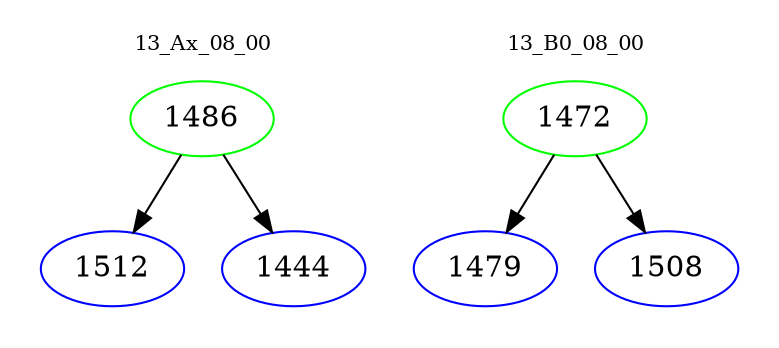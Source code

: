 digraph{
subgraph cluster_0 {
color = white
label = "13_Ax_08_00";
fontsize=10;
T0_1486 [label="1486", color="green"]
T0_1486 -> T0_1512 [color="black"]
T0_1512 [label="1512", color="blue"]
T0_1486 -> T0_1444 [color="black"]
T0_1444 [label="1444", color="blue"]
}
subgraph cluster_1 {
color = white
label = "13_B0_08_00";
fontsize=10;
T1_1472 [label="1472", color="green"]
T1_1472 -> T1_1479 [color="black"]
T1_1479 [label="1479", color="blue"]
T1_1472 -> T1_1508 [color="black"]
T1_1508 [label="1508", color="blue"]
}
}
